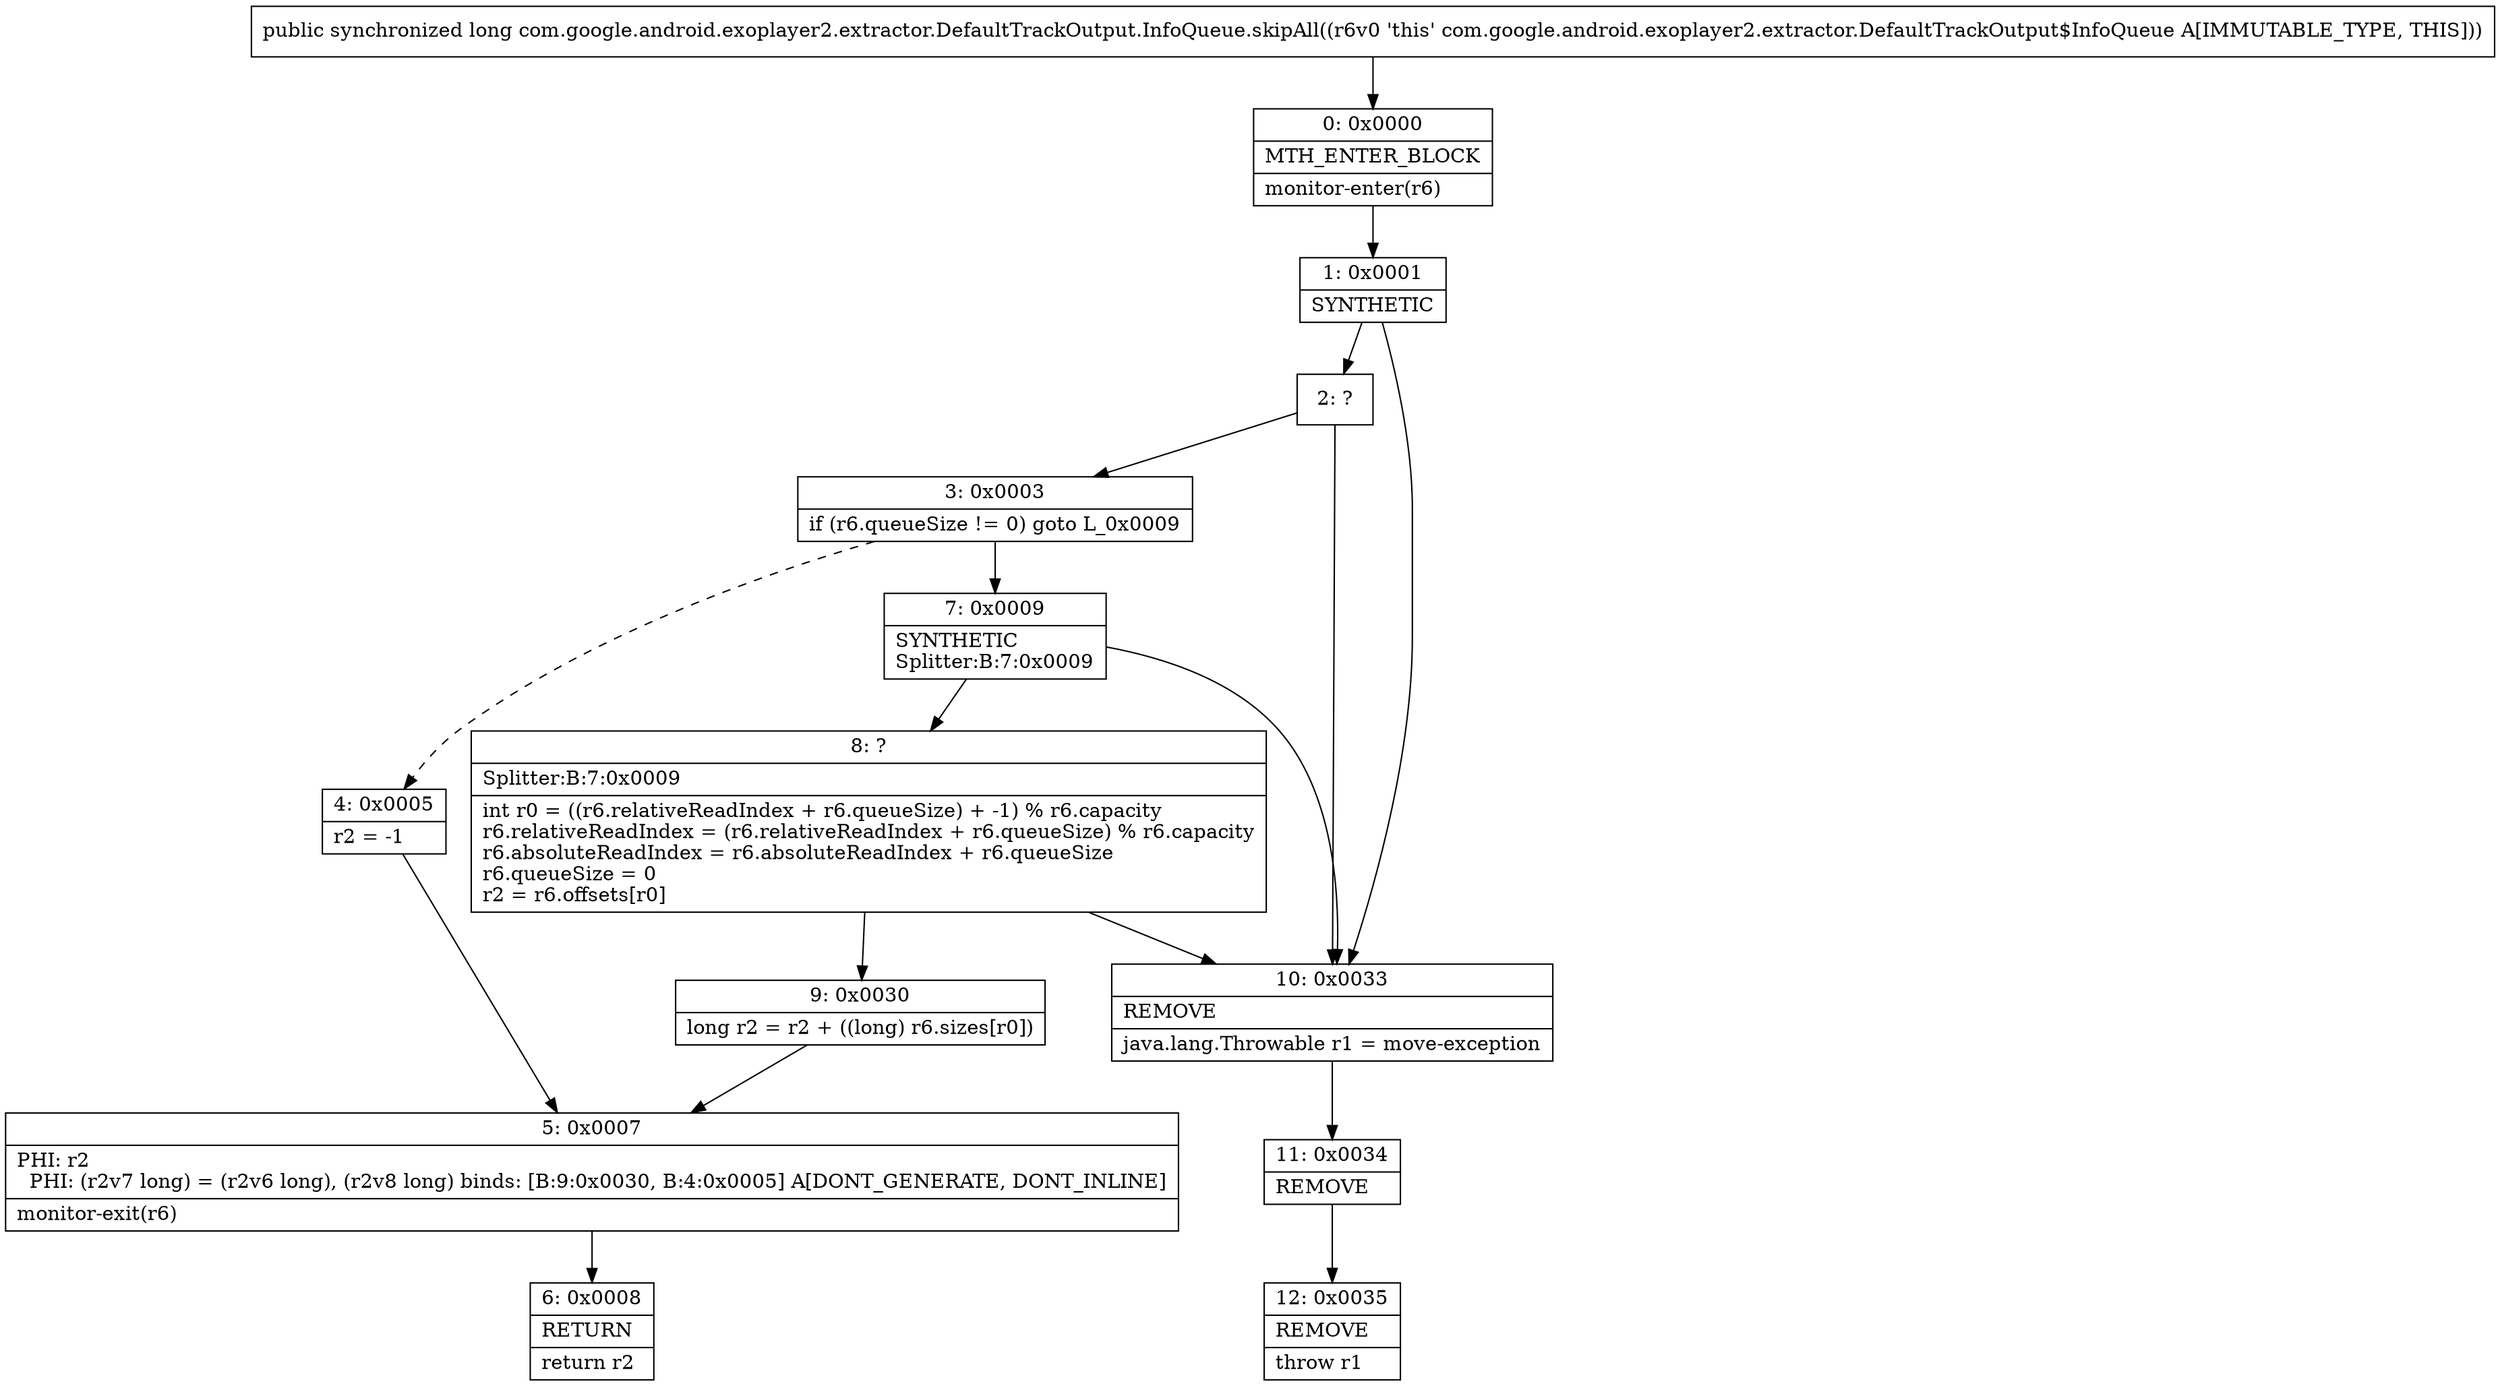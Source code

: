 digraph "CFG forcom.google.android.exoplayer2.extractor.DefaultTrackOutput.InfoQueue.skipAll()J" {
Node_0 [shape=record,label="{0\:\ 0x0000|MTH_ENTER_BLOCK\l|monitor\-enter(r6)\l}"];
Node_1 [shape=record,label="{1\:\ 0x0001|SYNTHETIC\l}"];
Node_2 [shape=record,label="{2\:\ ?}"];
Node_3 [shape=record,label="{3\:\ 0x0003|if (r6.queueSize != 0) goto L_0x0009\l}"];
Node_4 [shape=record,label="{4\:\ 0x0005|r2 = \-1\l}"];
Node_5 [shape=record,label="{5\:\ 0x0007|PHI: r2 \l  PHI: (r2v7 long) = (r2v6 long), (r2v8 long) binds: [B:9:0x0030, B:4:0x0005] A[DONT_GENERATE, DONT_INLINE]\l|monitor\-exit(r6)\l}"];
Node_6 [shape=record,label="{6\:\ 0x0008|RETURN\l|return r2\l}"];
Node_7 [shape=record,label="{7\:\ 0x0009|SYNTHETIC\lSplitter:B:7:0x0009\l}"];
Node_8 [shape=record,label="{8\:\ ?|Splitter:B:7:0x0009\l|int r0 = ((r6.relativeReadIndex + r6.queueSize) + \-1) % r6.capacity\lr6.relativeReadIndex = (r6.relativeReadIndex + r6.queueSize) % r6.capacity\lr6.absoluteReadIndex = r6.absoluteReadIndex + r6.queueSize\lr6.queueSize = 0\lr2 = r6.offsets[r0]\l}"];
Node_9 [shape=record,label="{9\:\ 0x0030|long r2 = r2 + ((long) r6.sizes[r0])\l}"];
Node_10 [shape=record,label="{10\:\ 0x0033|REMOVE\l|java.lang.Throwable r1 = move\-exception\l}"];
Node_11 [shape=record,label="{11\:\ 0x0034|REMOVE\l}"];
Node_12 [shape=record,label="{12\:\ 0x0035|REMOVE\l|throw r1\l}"];
MethodNode[shape=record,label="{public synchronized long com.google.android.exoplayer2.extractor.DefaultTrackOutput.InfoQueue.skipAll((r6v0 'this' com.google.android.exoplayer2.extractor.DefaultTrackOutput$InfoQueue A[IMMUTABLE_TYPE, THIS])) }"];
MethodNode -> Node_0;
Node_0 -> Node_1;
Node_1 -> Node_2;
Node_1 -> Node_10;
Node_2 -> Node_3;
Node_2 -> Node_10;
Node_3 -> Node_4[style=dashed];
Node_3 -> Node_7;
Node_4 -> Node_5;
Node_5 -> Node_6;
Node_7 -> Node_8;
Node_7 -> Node_10;
Node_8 -> Node_9;
Node_8 -> Node_10;
Node_9 -> Node_5;
Node_10 -> Node_11;
Node_11 -> Node_12;
}

